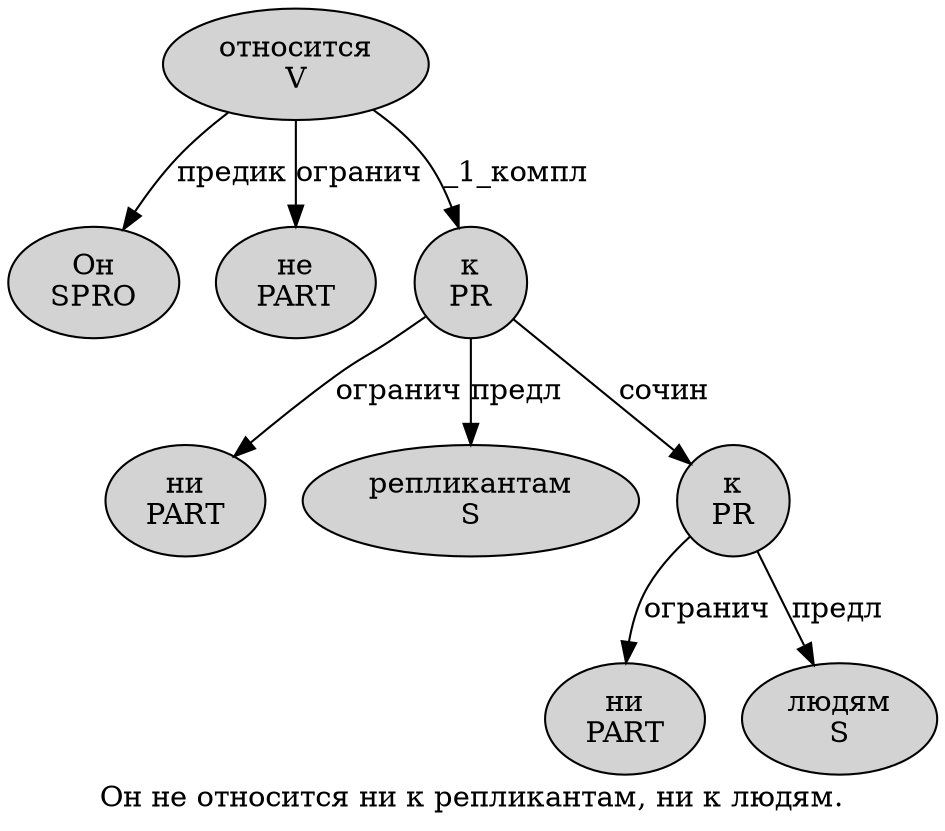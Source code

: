 digraph SENTENCE_2615 {
	graph [label="Он не относится ни к репликантам, ни к людям."]
	node [style=filled]
		0 [label="Он
SPRO" color="" fillcolor=lightgray penwidth=1 shape=ellipse]
		1 [label="не
PART" color="" fillcolor=lightgray penwidth=1 shape=ellipse]
		2 [label="относится
V" color="" fillcolor=lightgray penwidth=1 shape=ellipse]
		3 [label="ни
PART" color="" fillcolor=lightgray penwidth=1 shape=ellipse]
		4 [label="к
PR" color="" fillcolor=lightgray penwidth=1 shape=ellipse]
		5 [label="репликантам
S" color="" fillcolor=lightgray penwidth=1 shape=ellipse]
		7 [label="ни
PART" color="" fillcolor=lightgray penwidth=1 shape=ellipse]
		8 [label="к
PR" color="" fillcolor=lightgray penwidth=1 shape=ellipse]
		9 [label="людям
S" color="" fillcolor=lightgray penwidth=1 shape=ellipse]
			2 -> 0 [label="предик"]
			2 -> 1 [label="огранич"]
			2 -> 4 [label="_1_компл"]
			4 -> 3 [label="огранич"]
			4 -> 5 [label="предл"]
			4 -> 8 [label="сочин"]
			8 -> 7 [label="огранич"]
			8 -> 9 [label="предл"]
}